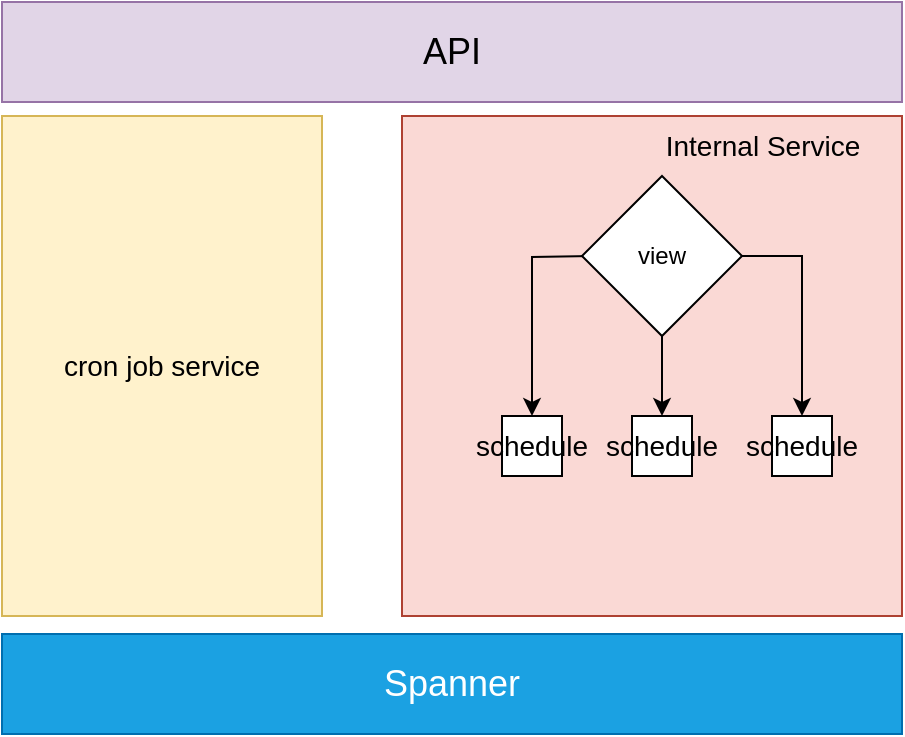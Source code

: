<mxfile version="22.1.16" type="github">
  <diagram name="第 1 页" id="AcchaREK7qT6UbInIyEE">
    <mxGraphModel dx="1207" dy="855" grid="0" gridSize="10" guides="1" tooltips="1" connect="1" arrows="1" fold="1" page="1" pageScale="1" pageWidth="850" pageHeight="1100" background="none" math="0" shadow="0">
      <root>
        <mxCell id="0" />
        <mxCell id="1" parent="0" />
        <mxCell id="mCZf82TAWRlyaV6Tc5wX-8" value="&lt;font style=&quot;font-size: 14px;&quot;&gt;cron job service&lt;/font&gt;" style="rounded=0;whiteSpace=wrap;html=1;fillColor=#fff2cc;strokeColor=#d6b656;" parent="1" vertex="1">
          <mxGeometry x="166" y="318" width="160" height="250" as="geometry" />
        </mxCell>
        <mxCell id="mCZf82TAWRlyaV6Tc5wX-9" value="&lt;font style=&quot;font-size: 18px;&quot;&gt;API&lt;/font&gt;" style="rounded=0;whiteSpace=wrap;html=1;fillColor=#e1d5e7;strokeColor=#9673a6;" parent="1" vertex="1">
          <mxGeometry x="166" y="261" width="450" height="50" as="geometry" />
        </mxCell>
        <mxCell id="mCZf82TAWRlyaV6Tc5wX-13" value="" style="whiteSpace=wrap;html=1;aspect=fixed;fillColor=#fad9d5;strokeColor=#ae4132;" parent="1" vertex="1">
          <mxGeometry x="366" y="318" width="250" height="250" as="geometry" />
        </mxCell>
        <mxCell id="mCZf82TAWRlyaV6Tc5wX-18" style="edgeStyle=orthogonalEdgeStyle;rounded=0;orthogonalLoop=1;jettySize=auto;html=1;entryX=0.5;entryY=0;entryDx=0;entryDy=0;" parent="1" target="mCZf82TAWRlyaV6Tc5wX-15" edge="1">
          <mxGeometry relative="1" as="geometry">
            <mxPoint x="461" y="388" as="sourcePoint" />
          </mxGeometry>
        </mxCell>
        <mxCell id="mCZf82TAWRlyaV6Tc5wX-21" style="edgeStyle=orthogonalEdgeStyle;rounded=0;orthogonalLoop=1;jettySize=auto;html=1;exitX=1;exitY=0.5;exitDx=0;exitDy=0;" parent="1" source="mCZf82TAWRlyaV6Tc5wX-27" target="mCZf82TAWRlyaV6Tc5wX-16" edge="1">
          <mxGeometry relative="1" as="geometry">
            <mxPoint x="541" y="388" as="sourcePoint" />
          </mxGeometry>
        </mxCell>
        <mxCell id="mCZf82TAWRlyaV6Tc5wX-15" value="&lt;font style=&quot;font-size: 14px;&quot;&gt;schedule&lt;/font&gt;" style="whiteSpace=wrap;html=1;aspect=fixed;" parent="1" vertex="1">
          <mxGeometry x="416" y="468" width="30" height="30" as="geometry" />
        </mxCell>
        <mxCell id="mCZf82TAWRlyaV6Tc5wX-16" value="&lt;font style=&quot;font-size: 14px;&quot;&gt;schedule&lt;/font&gt;" style="whiteSpace=wrap;html=1;aspect=fixed;" parent="1" vertex="1">
          <mxGeometry x="551" y="468" width="30" height="30" as="geometry" />
        </mxCell>
        <mxCell id="mCZf82TAWRlyaV6Tc5wX-17" value="&lt;font style=&quot;font-size: 14px;&quot;&gt;schedule&lt;/font&gt;" style="whiteSpace=wrap;html=1;aspect=fixed;" parent="1" vertex="1">
          <mxGeometry x="481" y="468" width="30" height="30" as="geometry" />
        </mxCell>
        <mxCell id="mCZf82TAWRlyaV6Tc5wX-22" value="&lt;font style=&quot;font-size: 14px;&quot;&gt;Internal Service&lt;/font&gt;" style="text;html=1;align=center;verticalAlign=middle;resizable=0;points=[];autosize=1;strokeColor=none;fillColor=none;" parent="1" vertex="1">
          <mxGeometry x="486" y="318" width="120" height="30" as="geometry" />
        </mxCell>
        <mxCell id="mCZf82TAWRlyaV6Tc5wX-29" value="" style="edgeStyle=orthogonalEdgeStyle;rounded=0;orthogonalLoop=1;jettySize=auto;html=1;" parent="1" source="mCZf82TAWRlyaV6Tc5wX-27" target="mCZf82TAWRlyaV6Tc5wX-17" edge="1">
          <mxGeometry relative="1" as="geometry" />
        </mxCell>
        <mxCell id="mCZf82TAWRlyaV6Tc5wX-27" value="view" style="rhombus;whiteSpace=wrap;html=1;" parent="1" vertex="1">
          <mxGeometry x="456" y="348" width="80" height="80" as="geometry" />
        </mxCell>
        <mxCell id="mE6cEX8zjtCDmvWyeKPN-2" value="&lt;span style=&quot;font-size: 18px;&quot;&gt;Spanner&lt;/span&gt;" style="rounded=0;whiteSpace=wrap;html=1;fillColor=#1ba1e2;strokeColor=#006EAF;fontColor=#ffffff;" vertex="1" parent="1">
          <mxGeometry x="166" y="577" width="450" height="50" as="geometry" />
        </mxCell>
      </root>
    </mxGraphModel>
  </diagram>
</mxfile>

